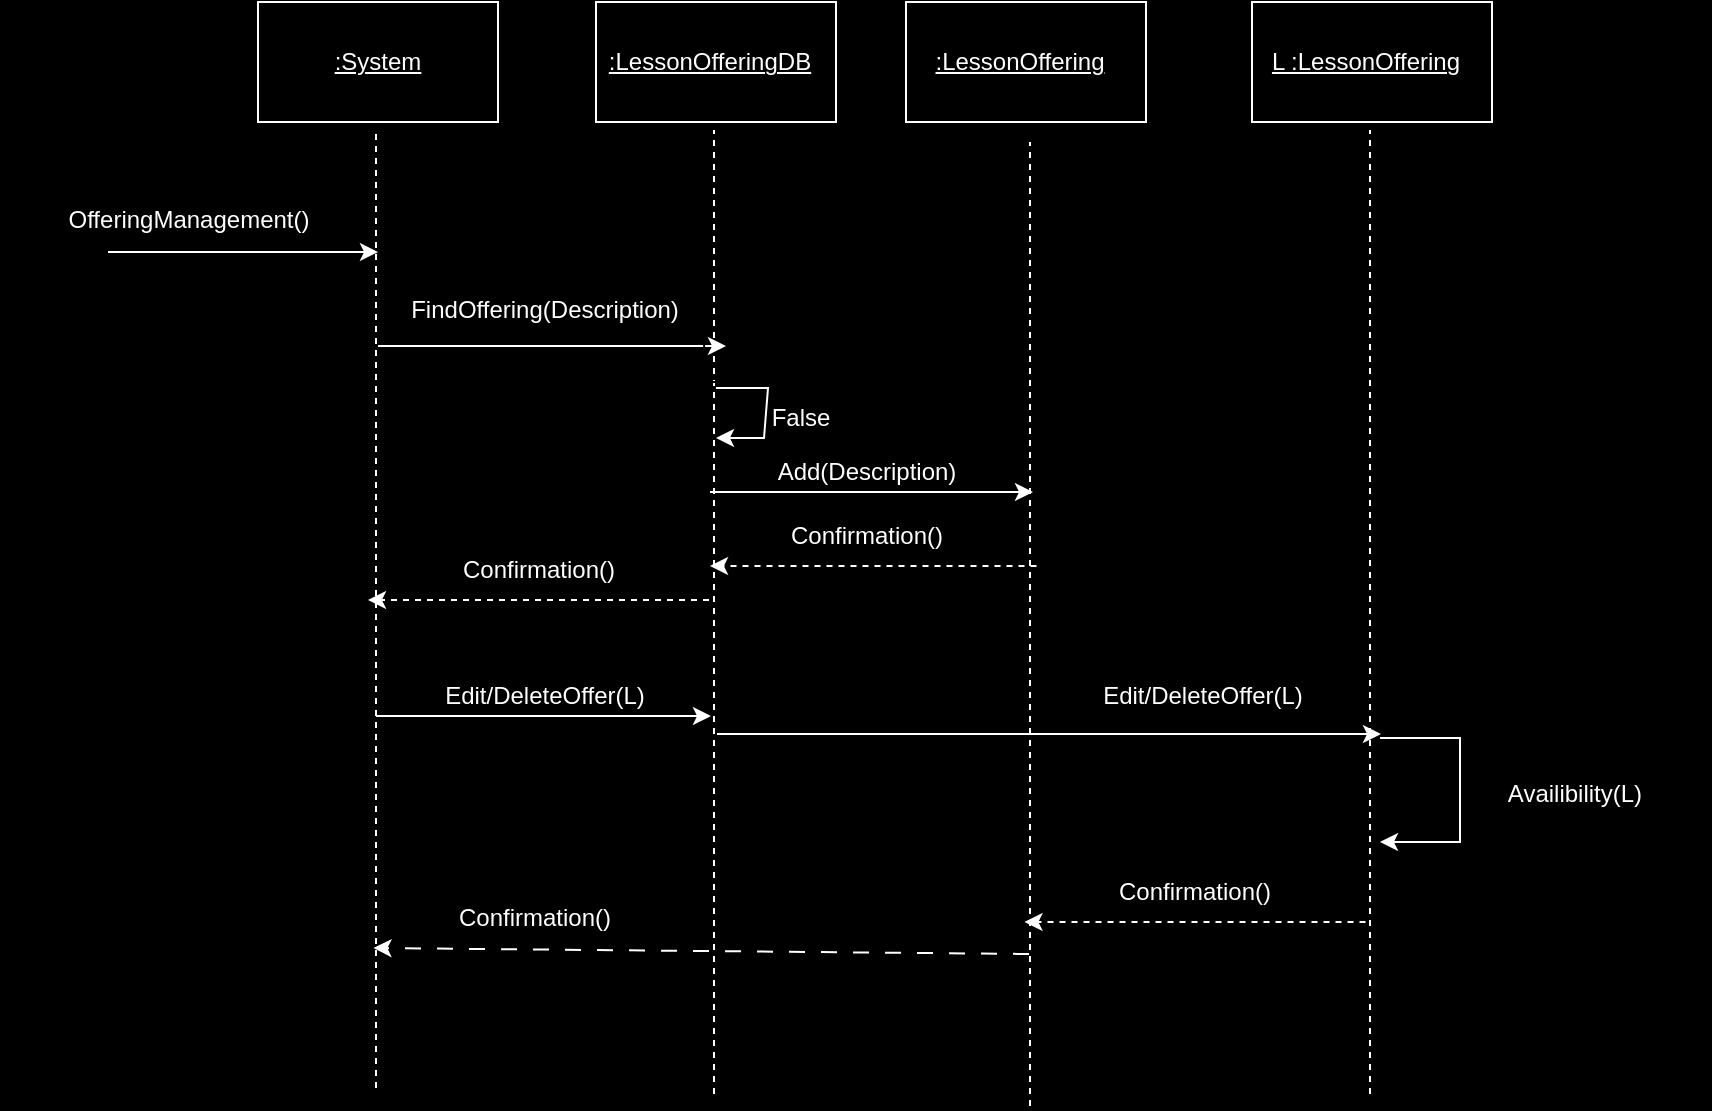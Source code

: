 <mxfile version="24.8.3">
  <diagram name="Page-1" id="bSkgvi0xMNK7q6-3VBEG">
    <mxGraphModel dx="1426" dy="791" grid="0" gridSize="10" guides="1" tooltips="1" connect="1" arrows="1" fold="1" page="0" pageScale="1" pageWidth="850" pageHeight="1100" background="#000000" math="0" shadow="0">
      <root>
        <mxCell id="0" />
        <mxCell id="1" parent="0" />
        <mxCell id="XnbfAnD4JowF5_7Z-pma-1" value="" style="endArrow=classic;html=1;rounded=0;strokeColor=#FFFFFF;" edge="1" parent="1">
          <mxGeometry width="50" height="50" relative="1" as="geometry">
            <mxPoint x="68" y="237" as="sourcePoint" />
            <mxPoint x="203" y="237" as="targetPoint" />
          </mxGeometry>
        </mxCell>
        <mxCell id="XnbfAnD4JowF5_7Z-pma-2" value="Con" style="text;html=1;align=center;verticalAlign=middle;whiteSpace=wrap;rounded=0;" vertex="1" parent="1">
          <mxGeometry x="103" y="206" width="60" height="30" as="geometry" />
        </mxCell>
        <mxCell id="XnbfAnD4JowF5_7Z-pma-3" value="" style="endArrow=none;dashed=1;html=1;rounded=0;strokeColor=#FFFFFF;" edge="1" parent="1">
          <mxGeometry width="50" height="50" relative="1" as="geometry">
            <mxPoint x="202" y="655" as="sourcePoint" />
            <mxPoint x="202" y="176" as="targetPoint" />
          </mxGeometry>
        </mxCell>
        <mxCell id="XnbfAnD4JowF5_7Z-pma-4" value="" style="rounded=0;whiteSpace=wrap;html=1;fillColor=#000000;strokeColor=#FFFFFF;" vertex="1" parent="1">
          <mxGeometry x="143" y="112" width="120" height="60" as="geometry" />
        </mxCell>
        <mxCell id="XnbfAnD4JowF5_7Z-pma-5" value="&lt;font color=&quot;#ffffff&quot;&gt;&lt;u&gt;:System&lt;/u&gt;&lt;/font&gt;" style="text;html=1;align=center;verticalAlign=middle;whiteSpace=wrap;rounded=0;" vertex="1" parent="1">
          <mxGeometry x="173" y="127" width="60" height="30" as="geometry" />
        </mxCell>
        <mxCell id="XnbfAnD4JowF5_7Z-pma-6" value="&lt;font color=&quot;#ffffff&quot;&gt;OfferingManagement()&lt;/font&gt;" style="text;html=1;align=center;verticalAlign=middle;whiteSpace=wrap;rounded=0;" vertex="1" parent="1">
          <mxGeometry x="14" y="206" width="189" height="30" as="geometry" />
        </mxCell>
        <mxCell id="XnbfAnD4JowF5_7Z-pma-7" value="" style="endArrow=classic;html=1;rounded=0;strokeColor=#FFFFFF;" edge="1" parent="1">
          <mxGeometry width="50" height="50" relative="1" as="geometry">
            <mxPoint x="203" y="284" as="sourcePoint" />
            <mxPoint x="377" y="284" as="targetPoint" />
          </mxGeometry>
        </mxCell>
        <mxCell id="XnbfAnD4JowF5_7Z-pma-8" value="" style="endArrow=none;dashed=1;html=1;rounded=0;strokeColor=#FFFFFF;" edge="1" parent="1">
          <mxGeometry width="50" height="50" relative="1" as="geometry">
            <mxPoint x="371" y="658" as="sourcePoint" />
            <mxPoint x="371" y="176" as="targetPoint" />
          </mxGeometry>
        </mxCell>
        <mxCell id="XnbfAnD4JowF5_7Z-pma-9" value="" style="rounded=0;whiteSpace=wrap;html=1;fillColor=#000000;strokeColor=#FFFFFF;" vertex="1" parent="1">
          <mxGeometry x="312" y="112" width="120" height="60" as="geometry" />
        </mxCell>
        <mxCell id="XnbfAnD4JowF5_7Z-pma-10" value="&lt;font color=&quot;#ffffff&quot;&gt;&lt;u&gt;:LessonOfferingDB&lt;/u&gt;&lt;/font&gt;" style="text;html=1;align=center;verticalAlign=middle;whiteSpace=wrap;rounded=0;" vertex="1" parent="1">
          <mxGeometry x="314" y="127" width="110" height="30" as="geometry" />
        </mxCell>
        <mxCell id="XnbfAnD4JowF5_7Z-pma-11" value="&lt;font color=&quot;#ffffff&quot;&gt;FindOffering(Description)&lt;/font&gt;" style="text;html=1;align=center;verticalAlign=middle;whiteSpace=wrap;rounded=0;" vertex="1" parent="1">
          <mxGeometry x="219" y="251" width="135" height="30" as="geometry" />
        </mxCell>
        <mxCell id="XnbfAnD4JowF5_7Z-pma-12" value="" style="endArrow=none;dashed=1;html=1;rounded=0;strokeColor=#FFFFFF;" edge="1" parent="1">
          <mxGeometry width="50" height="50" relative="1" as="geometry">
            <mxPoint x="529" y="664" as="sourcePoint" />
            <mxPoint x="529" y="182" as="targetPoint" />
          </mxGeometry>
        </mxCell>
        <mxCell id="XnbfAnD4JowF5_7Z-pma-13" value="" style="rounded=0;whiteSpace=wrap;html=1;fillColor=#000000;strokeColor=#FFFFFF;" vertex="1" parent="1">
          <mxGeometry x="467" y="112" width="120" height="60" as="geometry" />
        </mxCell>
        <mxCell id="XnbfAnD4JowF5_7Z-pma-14" value="&lt;font color=&quot;#ffffff&quot;&gt;&lt;u&gt;:LessonOffering&lt;/u&gt;&lt;/font&gt;" style="text;html=1;align=center;verticalAlign=middle;whiteSpace=wrap;rounded=0;" vertex="1" parent="1">
          <mxGeometry x="469" y="127" width="110" height="30" as="geometry" />
        </mxCell>
        <mxCell id="XnbfAnD4JowF5_7Z-pma-34" value="" style="edgeStyle=orthogonalEdgeStyle;rounded=0;orthogonalLoop=1;jettySize=auto;html=1;" edge="1" parent="1">
          <mxGeometry relative="1" as="geometry">
            <mxPoint x="368" y="471" as="sourcePoint" />
            <mxPoint x="285.5" y="475" as="targetPoint" />
          </mxGeometry>
        </mxCell>
        <mxCell id="XnbfAnD4JowF5_7Z-pma-19" value="" style="endArrow=classic;html=1;rounded=0;strokeColor=#FFFFFF;" edge="1" parent="1">
          <mxGeometry width="50" height="50" relative="1" as="geometry">
            <mxPoint x="704" y="480" as="sourcePoint" />
            <mxPoint x="704" y="532" as="targetPoint" />
            <Array as="points">
              <mxPoint x="744" y="480" />
              <mxPoint x="744" y="532" />
            </Array>
          </mxGeometry>
        </mxCell>
        <mxCell id="XnbfAnD4JowF5_7Z-pma-20" value="&lt;font color=&quot;#ffffff&quot;&gt;Availibility(L)&lt;/font&gt;" style="text;html=1;align=center;verticalAlign=middle;whiteSpace=wrap;rounded=0;" vertex="1" parent="1">
          <mxGeometry x="734" y="493" width="135" height="30" as="geometry" />
        </mxCell>
        <mxCell id="XnbfAnD4JowF5_7Z-pma-21" value="" style="endArrow=classic;html=1;rounded=0;strokeColor=#FFFFFF;dashed=1;" edge="1" parent="1">
          <mxGeometry width="50" height="50" relative="1" as="geometry">
            <mxPoint x="696.75" y="572" as="sourcePoint" />
            <mxPoint x="526.25" y="572" as="targetPoint" />
          </mxGeometry>
        </mxCell>
        <mxCell id="XnbfAnD4JowF5_7Z-pma-22" value="&lt;font color=&quot;#ffffff&quot;&gt;Confirmation()&lt;/font&gt;" style="text;html=1;align=center;verticalAlign=middle;whiteSpace=wrap;rounded=0;dashed=1;" vertex="1" parent="1">
          <mxGeometry x="544" y="542" width="135" height="30" as="geometry" />
        </mxCell>
        <mxCell id="XnbfAnD4JowF5_7Z-pma-25" value="" style="endArrow=classic;html=1;rounded=0;strokeColor=#FFFFFF;" edge="1" parent="1">
          <mxGeometry width="50" height="50" relative="1" as="geometry">
            <mxPoint x="372.5" y="478" as="sourcePoint" />
            <mxPoint x="704.5" y="478" as="targetPoint" />
          </mxGeometry>
        </mxCell>
        <mxCell id="XnbfAnD4JowF5_7Z-pma-26" value="&lt;span style=&quot;color: rgb(255, 255, 255);&quot;&gt;Edit/DeleteOffer(L)&lt;/span&gt;" style="text;html=1;align=center;verticalAlign=middle;whiteSpace=wrap;rounded=0;" vertex="1" parent="1">
          <mxGeometry x="547.5" y="444" width="135" height="30" as="geometry" />
        </mxCell>
        <mxCell id="XnbfAnD4JowF5_7Z-pma-27" value="" style="endArrow=none;dashed=1;html=1;rounded=0;strokeColor=#FFFFFF;" edge="1" parent="1">
          <mxGeometry width="50" height="50" relative="1" as="geometry">
            <mxPoint x="699" y="658" as="sourcePoint" />
            <mxPoint x="699" y="176" as="targetPoint" />
          </mxGeometry>
        </mxCell>
        <mxCell id="XnbfAnD4JowF5_7Z-pma-28" value="" style="rounded=0;whiteSpace=wrap;html=1;fillColor=#000000;strokeColor=#FFFFFF;" vertex="1" parent="1">
          <mxGeometry x="640" y="112" width="120" height="60" as="geometry" />
        </mxCell>
        <mxCell id="XnbfAnD4JowF5_7Z-pma-29" value="&lt;font color=&quot;#ffffff&quot;&gt;&lt;u&gt;L :LessonOffering&lt;/u&gt;&lt;/font&gt;" style="text;html=1;align=center;verticalAlign=middle;whiteSpace=wrap;rounded=0;" vertex="1" parent="1">
          <mxGeometry x="642" y="127" width="110" height="30" as="geometry" />
        </mxCell>
        <mxCell id="XnbfAnD4JowF5_7Z-pma-30" value="" style="endArrow=classic;html=1;rounded=0;strokeColor=#FFFFFF;" edge="1" parent="1">
          <mxGeometry width="50" height="50" relative="1" as="geometry">
            <mxPoint x="202" y="469" as="sourcePoint" />
            <mxPoint x="369.5" y="469" as="targetPoint" />
          </mxGeometry>
        </mxCell>
        <mxCell id="XnbfAnD4JowF5_7Z-pma-31" value="&lt;font color=&quot;#ffffff&quot;&gt;Edit/DeleteOffer(L)&lt;/font&gt;" style="text;html=1;align=center;verticalAlign=middle;whiteSpace=wrap;rounded=0;" vertex="1" parent="1">
          <mxGeometry x="218.5" y="444" width="135" height="30" as="geometry" />
        </mxCell>
        <mxCell id="XnbfAnD4JowF5_7Z-pma-32" value="" style="endArrow=classic;html=1;rounded=0;strokeColor=#FFFFFF;dashed=1;dashPattern=8 8;" edge="1" parent="1">
          <mxGeometry width="50" height="50" relative="1" as="geometry">
            <mxPoint x="528.5" y="588" as="sourcePoint" />
            <mxPoint x="200.75" y="585" as="targetPoint" />
          </mxGeometry>
        </mxCell>
        <mxCell id="XnbfAnD4JowF5_7Z-pma-33" value="&lt;font color=&quot;#ffffff&quot;&gt;Confirmation()&lt;/font&gt;" style="text;html=1;align=center;verticalAlign=middle;whiteSpace=wrap;rounded=0;" vertex="1" parent="1">
          <mxGeometry x="214.25" y="555" width="135" height="30" as="geometry" />
        </mxCell>
        <mxCell id="XnbfAnD4JowF5_7Z-pma-35" value="" style="edgeStyle=orthogonalEdgeStyle;rounded=0;orthogonalLoop=1;jettySize=auto;html=1;" edge="1" parent="1" target="XnbfAnD4JowF5_7Z-pma-37">
          <mxGeometry relative="1" as="geometry">
            <mxPoint x="366" y="281" as="sourcePoint" />
          </mxGeometry>
        </mxCell>
        <mxCell id="XnbfAnD4JowF5_7Z-pma-36" value="" style="endArrow=classic;html=1;rounded=0;strokeColor=#FFFFFF;" edge="1" parent="1">
          <mxGeometry width="50" height="50" relative="1" as="geometry">
            <mxPoint x="372" y="305" as="sourcePoint" />
            <mxPoint x="372" y="330" as="targetPoint" />
            <Array as="points">
              <mxPoint x="398" y="305" />
              <mxPoint x="396" y="330" />
            </Array>
          </mxGeometry>
        </mxCell>
        <mxCell id="XnbfAnD4JowF5_7Z-pma-37" value="&lt;font color=&quot;#ffffff&quot;&gt;False&lt;/font&gt;" style="text;html=1;align=center;verticalAlign=middle;whiteSpace=wrap;rounded=0;" vertex="1" parent="1">
          <mxGeometry x="347" y="305" width="135" height="30" as="geometry" />
        </mxCell>
        <mxCell id="XnbfAnD4JowF5_7Z-pma-38" value="" style="endArrow=classic;html=1;rounded=0;strokeColor=#FFFFFF;" edge="1" parent="1">
          <mxGeometry width="50" height="50" relative="1" as="geometry">
            <mxPoint x="369" y="357" as="sourcePoint" />
            <mxPoint x="530.5" y="357" as="targetPoint" />
          </mxGeometry>
        </mxCell>
        <mxCell id="XnbfAnD4JowF5_7Z-pma-39" value="&lt;font color=&quot;#ffffff&quot;&gt;Add(Description)&lt;/font&gt;" style="text;html=1;align=center;verticalAlign=middle;whiteSpace=wrap;rounded=0;" vertex="1" parent="1">
          <mxGeometry x="379.5" y="332" width="135" height="30" as="geometry" />
        </mxCell>
        <mxCell id="XnbfAnD4JowF5_7Z-pma-40" value="" style="endArrow=classic;html=1;rounded=0;strokeColor=#FFFFFF;dashed=1;" edge="1" parent="1">
          <mxGeometry width="50" height="50" relative="1" as="geometry">
            <mxPoint x="532.25" y="394" as="sourcePoint" />
            <mxPoint x="369" y="394" as="targetPoint" />
          </mxGeometry>
        </mxCell>
        <mxCell id="XnbfAnD4JowF5_7Z-pma-41" value="&lt;font color=&quot;#ffffff&quot;&gt;Confirmation()&lt;/font&gt;" style="text;html=1;align=center;verticalAlign=middle;whiteSpace=wrap;rounded=0;dashed=1;" vertex="1" parent="1">
          <mxGeometry x="379.5" y="364" width="135" height="30" as="geometry" />
        </mxCell>
        <mxCell id="XnbfAnD4JowF5_7Z-pma-42" value="" style="endArrow=classic;html=1;rounded=0;strokeColor=#FFFFFF;dashed=1;" edge="1" parent="1">
          <mxGeometry width="50" height="50" relative="1" as="geometry">
            <mxPoint x="368.5" y="411" as="sourcePoint" />
            <mxPoint x="198" y="411" as="targetPoint" />
          </mxGeometry>
        </mxCell>
        <mxCell id="XnbfAnD4JowF5_7Z-pma-43" value="&lt;font color=&quot;#ffffff&quot;&gt;Confirmation()&lt;/font&gt;" style="text;html=1;align=center;verticalAlign=middle;whiteSpace=wrap;rounded=0;dashed=1;" vertex="1" parent="1">
          <mxGeometry x="215.75" y="381" width="135" height="30" as="geometry" />
        </mxCell>
      </root>
    </mxGraphModel>
  </diagram>
</mxfile>
